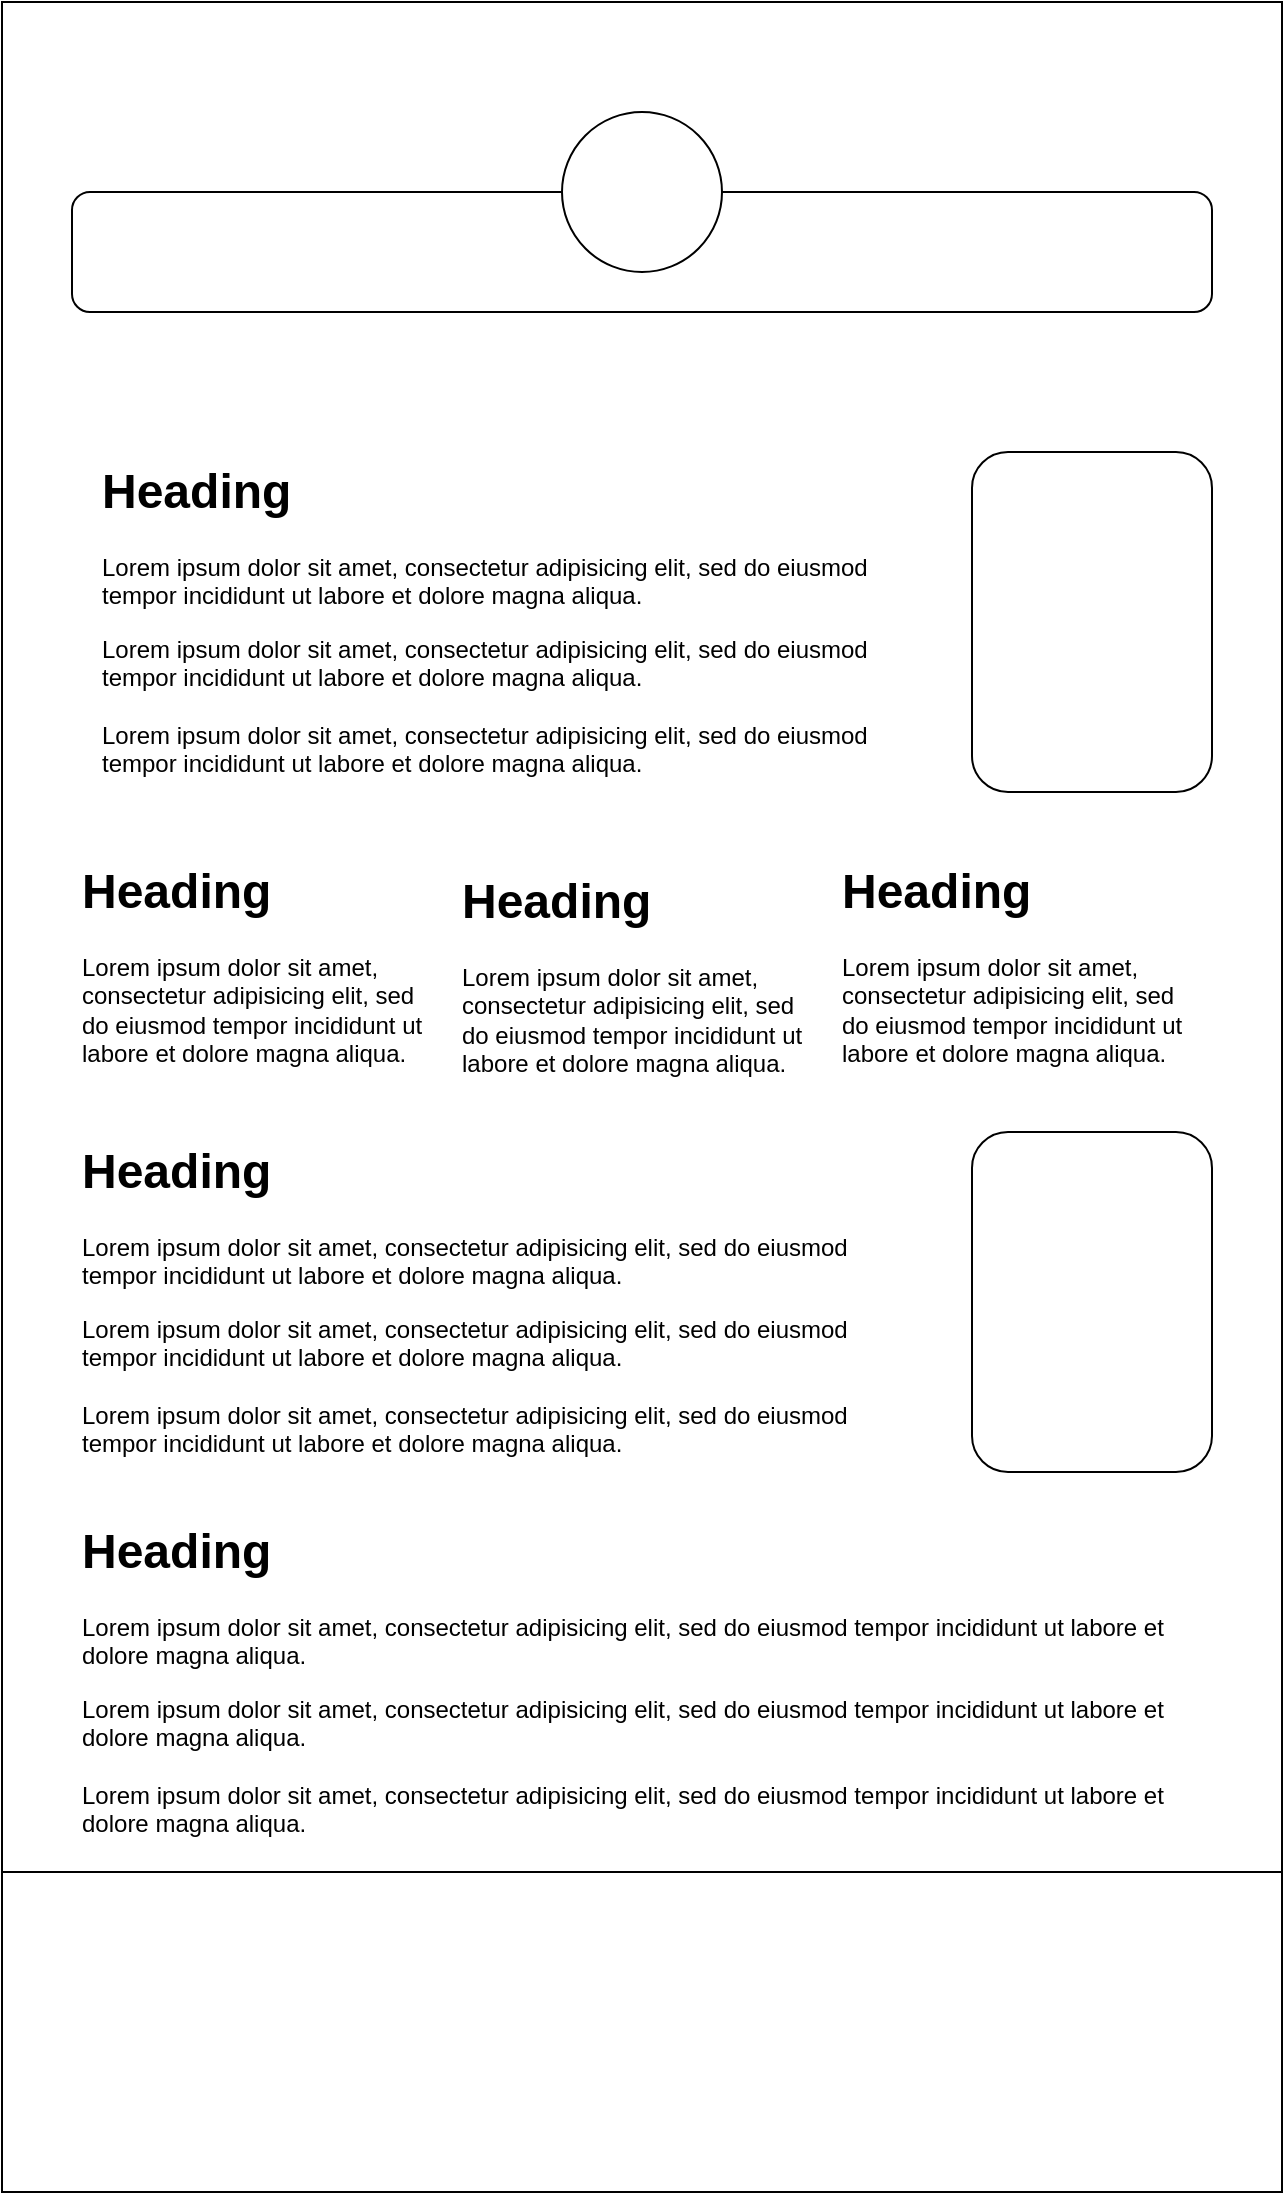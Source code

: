 <mxfile version="14.0.1" type="device"><diagram id="x_rLTCMks2IEUAyAoeJv" name="Page-1"><mxGraphModel dx="831" dy="667" grid="1" gridSize="10" guides="1" tooltips="1" connect="1" arrows="1" fold="1" page="1" pageScale="1" pageWidth="850" pageHeight="1100" math="0" shadow="0"><root><mxCell id="0"/><mxCell id="1" parent="0"/><mxCell id="nyDQgAkchm7T5cvqs0_E-4" value="" style="rounded=0;whiteSpace=wrap;html=1;" vertex="1" parent="1"><mxGeometry x="105" y="185" width="640" height="1095" as="geometry"/></mxCell><mxCell id="nyDQgAkchm7T5cvqs0_E-6" value="" style="rounded=1;whiteSpace=wrap;html=1;" vertex="1" parent="1"><mxGeometry x="140" y="280" width="570" height="60" as="geometry"/></mxCell><mxCell id="nyDQgAkchm7T5cvqs0_E-7" value="" style="rounded=1;whiteSpace=wrap;html=1;" vertex="1" parent="1"><mxGeometry x="590" y="410" width="120" height="170" as="geometry"/></mxCell><mxCell id="nyDQgAkchm7T5cvqs0_E-8" value="&lt;h1&gt;Heading&lt;/h1&gt;&lt;p&gt;Lorem ipsum dolor sit amet, consectetur adipisicing elit, sed do eiusmod tempor incididunt ut labore et dolore magna aliqua.&lt;/p&gt;Lorem ipsum dolor sit amet, consectetur adipisicing elit, sed do eiusmod tempor incididunt ut labore et dolore magna aliqua.&lt;br&gt;&lt;br&gt;Lorem ipsum dolor sit amet, consectetur adipisicing elit, sed do eiusmod tempor incididunt ut labore et dolore magna aliqua." style="text;html=1;strokeColor=none;fillColor=none;spacing=5;spacingTop=-20;whiteSpace=wrap;overflow=hidden;rounded=0;" vertex="1" parent="1"><mxGeometry x="150" y="410" width="410" height="170" as="geometry"/></mxCell><mxCell id="nyDQgAkchm7T5cvqs0_E-15" value="&lt;h1&gt;Heading&lt;/h1&gt;&lt;p&gt;Lorem ipsum dolor sit amet, consectetur adipisicing elit, sed do eiusmod tempor incididunt ut labore et dolore magna aliqua.&lt;/p&gt;" style="text;html=1;strokeColor=none;fillColor=none;spacing=5;spacingTop=-20;whiteSpace=wrap;overflow=hidden;rounded=0;" vertex="1" parent="1"><mxGeometry x="140" y="610" width="190" height="120" as="geometry"/></mxCell><mxCell id="nyDQgAkchm7T5cvqs0_E-16" value="&lt;h1&gt;Heading&lt;/h1&gt;&lt;p&gt;Lorem ipsum dolor sit amet, consectetur adipisicing elit, sed do eiusmod tempor incididunt ut labore et dolore magna aliqua.&lt;/p&gt;" style="text;html=1;strokeColor=none;fillColor=none;spacing=5;spacingTop=-20;whiteSpace=wrap;overflow=hidden;rounded=0;" vertex="1" parent="1"><mxGeometry x="520" y="610" width="190" height="120" as="geometry"/></mxCell><mxCell id="nyDQgAkchm7T5cvqs0_E-17" value="&lt;h1&gt;Heading&lt;/h1&gt;&lt;p&gt;Lorem ipsum dolor sit amet, consectetur adipisicing elit, sed do eiusmod tempor incididunt ut labore et dolore magna aliqua.&lt;/p&gt;" style="text;html=1;strokeColor=none;fillColor=none;spacing=5;spacingTop=-20;whiteSpace=wrap;overflow=hidden;rounded=0;" vertex="1" parent="1"><mxGeometry x="330" y="615" width="190" height="120" as="geometry"/></mxCell><mxCell id="nyDQgAkchm7T5cvqs0_E-5" value="" style="ellipse;whiteSpace=wrap;html=1;aspect=fixed;" vertex="1" parent="1"><mxGeometry x="385" y="240" width="80" height="80" as="geometry"/></mxCell><mxCell id="nyDQgAkchm7T5cvqs0_E-18" value="" style="rounded=0;whiteSpace=wrap;html=1;" vertex="1" parent="1"><mxGeometry x="105" y="1120" width="640" height="160" as="geometry"/></mxCell><mxCell id="nyDQgAkchm7T5cvqs0_E-20" value="" style="rounded=1;whiteSpace=wrap;html=1;" vertex="1" parent="1"><mxGeometry x="590" y="750" width="120" height="170" as="geometry"/></mxCell><mxCell id="nyDQgAkchm7T5cvqs0_E-21" value="&lt;h1&gt;Heading&lt;/h1&gt;&lt;p&gt;Lorem ipsum dolor sit amet, consectetur adipisicing elit, sed do eiusmod tempor incididunt ut labore et dolore magna aliqua.&lt;/p&gt;Lorem ipsum dolor sit amet, consectetur adipisicing elit, sed do eiusmod tempor incididunt ut labore et dolore magna aliqua.&lt;br&gt;&lt;br&gt;Lorem ipsum dolor sit amet, consectetur adipisicing elit, sed do eiusmod tempor incididunt ut labore et dolore magna aliqua." style="text;html=1;strokeColor=none;fillColor=none;spacing=5;spacingTop=-20;whiteSpace=wrap;overflow=hidden;rounded=0;" vertex="1" parent="1"><mxGeometry x="140" y="750" width="410" height="170" as="geometry"/></mxCell><mxCell id="nyDQgAkchm7T5cvqs0_E-22" value="&lt;h1&gt;Heading&lt;/h1&gt;&lt;p&gt;Lorem ipsum dolor sit amet, consectetur adipisicing elit, sed do eiusmod tempor incididunt ut labore et dolore magna aliqua.&lt;/p&gt;Lorem ipsum dolor sit amet, consectetur adipisicing elit, sed do eiusmod tempor incididunt ut labore et dolore magna aliqua.&lt;br&gt;&lt;br&gt;Lorem ipsum dolor sit amet, consectetur adipisicing elit, sed do eiusmod tempor incididunt ut labore et dolore magna aliqua." style="text;html=1;strokeColor=none;fillColor=none;spacing=5;spacingTop=-20;whiteSpace=wrap;overflow=hidden;rounded=0;" vertex="1" parent="1"><mxGeometry x="140" y="940" width="570" height="170" as="geometry"/></mxCell></root></mxGraphModel></diagram></mxfile>
